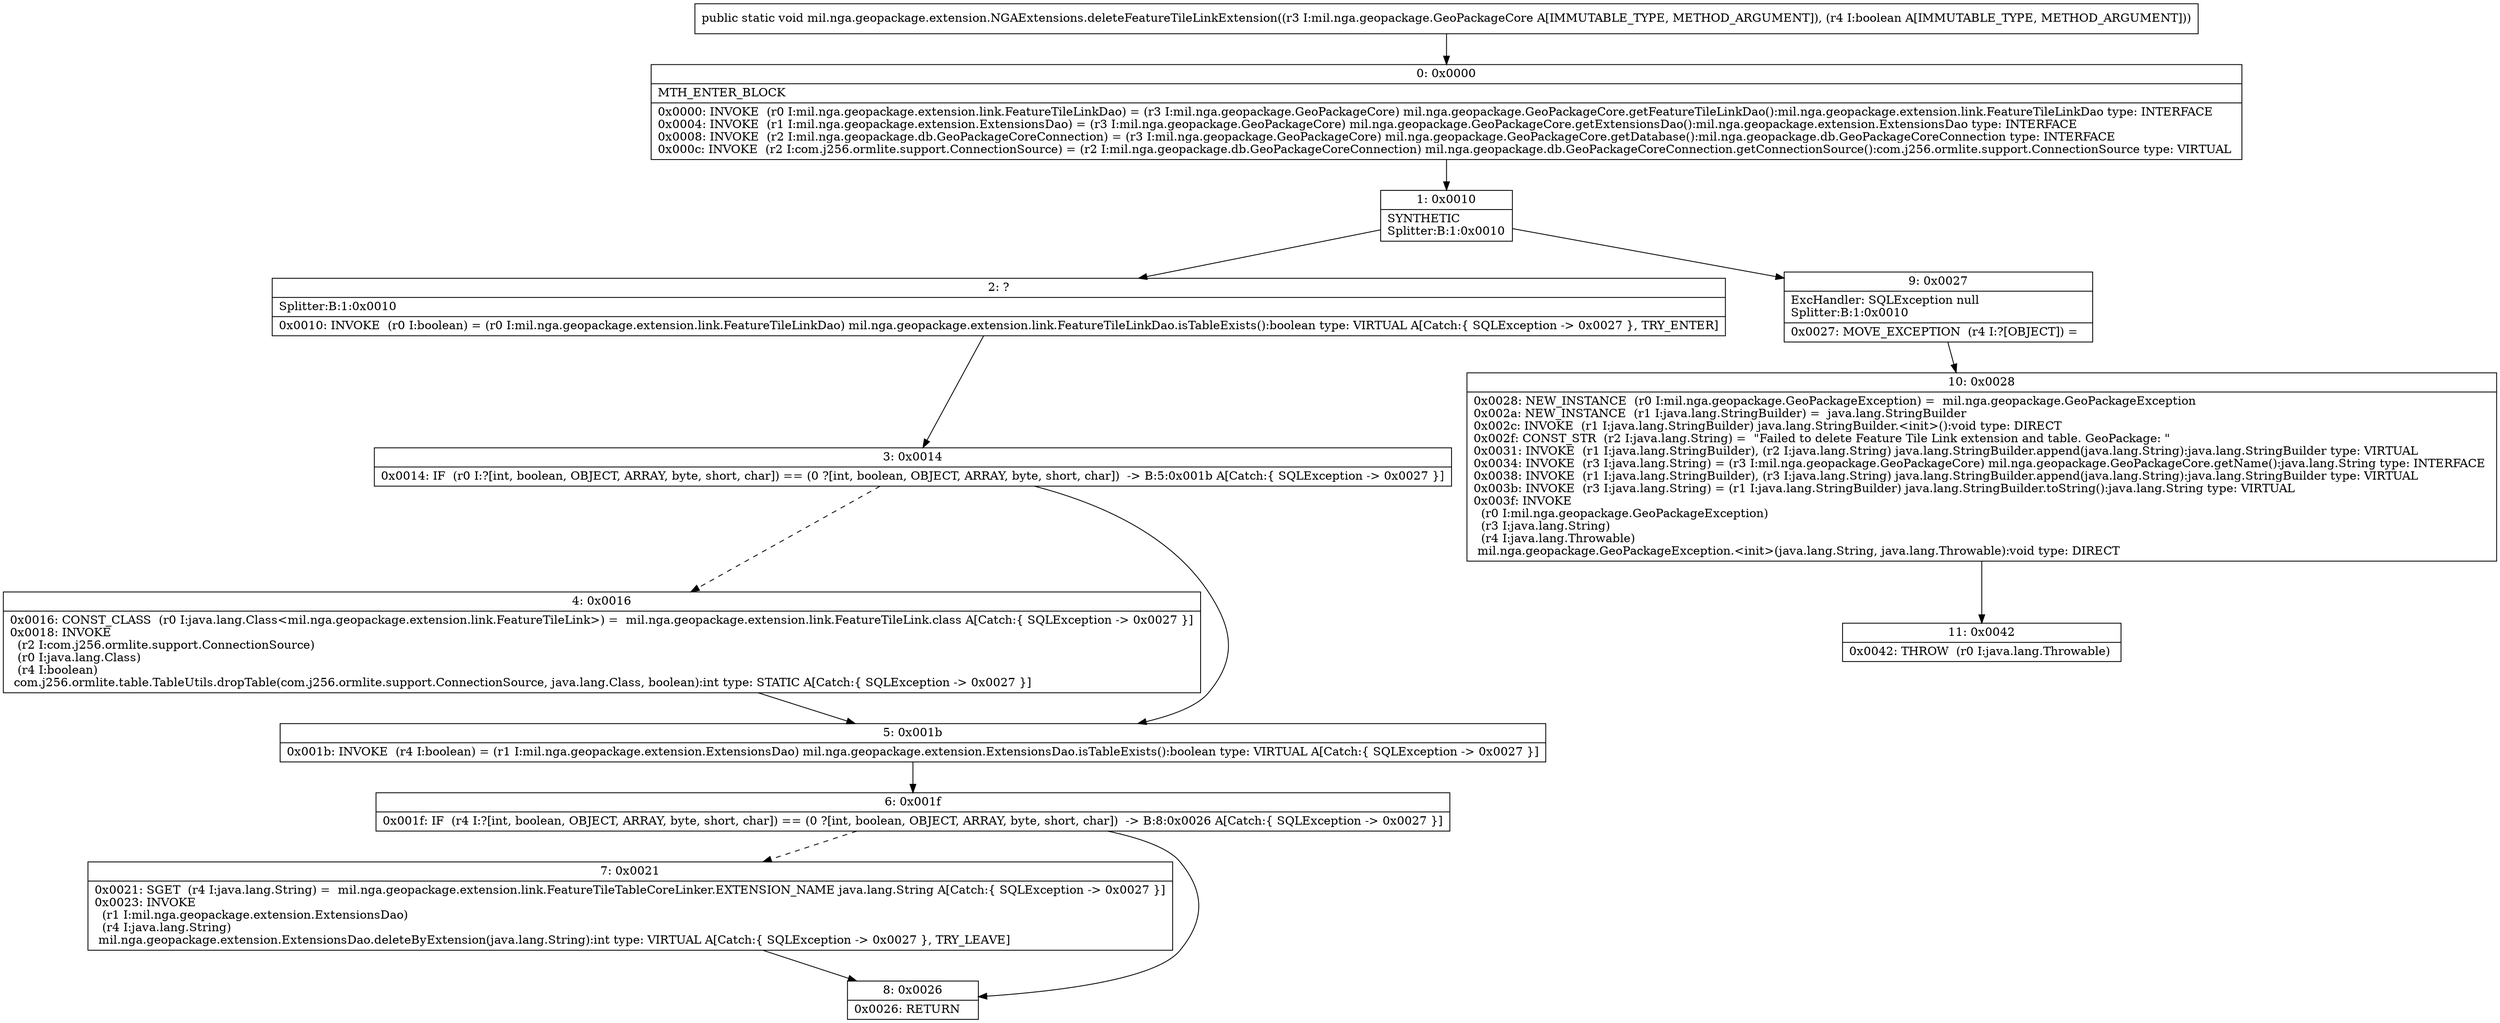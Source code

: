 digraph "CFG formil.nga.geopackage.extension.NGAExtensions.deleteFeatureTileLinkExtension(Lmil\/nga\/geopackage\/GeoPackageCore;Z)V" {
Node_0 [shape=record,label="{0\:\ 0x0000|MTH_ENTER_BLOCK\l|0x0000: INVOKE  (r0 I:mil.nga.geopackage.extension.link.FeatureTileLinkDao) = (r3 I:mil.nga.geopackage.GeoPackageCore) mil.nga.geopackage.GeoPackageCore.getFeatureTileLinkDao():mil.nga.geopackage.extension.link.FeatureTileLinkDao type: INTERFACE \l0x0004: INVOKE  (r1 I:mil.nga.geopackage.extension.ExtensionsDao) = (r3 I:mil.nga.geopackage.GeoPackageCore) mil.nga.geopackage.GeoPackageCore.getExtensionsDao():mil.nga.geopackage.extension.ExtensionsDao type: INTERFACE \l0x0008: INVOKE  (r2 I:mil.nga.geopackage.db.GeoPackageCoreConnection) = (r3 I:mil.nga.geopackage.GeoPackageCore) mil.nga.geopackage.GeoPackageCore.getDatabase():mil.nga.geopackage.db.GeoPackageCoreConnection type: INTERFACE \l0x000c: INVOKE  (r2 I:com.j256.ormlite.support.ConnectionSource) = (r2 I:mil.nga.geopackage.db.GeoPackageCoreConnection) mil.nga.geopackage.db.GeoPackageCoreConnection.getConnectionSource():com.j256.ormlite.support.ConnectionSource type: VIRTUAL \l}"];
Node_1 [shape=record,label="{1\:\ 0x0010|SYNTHETIC\lSplitter:B:1:0x0010\l}"];
Node_2 [shape=record,label="{2\:\ ?|Splitter:B:1:0x0010\l|0x0010: INVOKE  (r0 I:boolean) = (r0 I:mil.nga.geopackage.extension.link.FeatureTileLinkDao) mil.nga.geopackage.extension.link.FeatureTileLinkDao.isTableExists():boolean type: VIRTUAL A[Catch:\{ SQLException \-\> 0x0027 \}, TRY_ENTER]\l}"];
Node_3 [shape=record,label="{3\:\ 0x0014|0x0014: IF  (r0 I:?[int, boolean, OBJECT, ARRAY, byte, short, char]) == (0 ?[int, boolean, OBJECT, ARRAY, byte, short, char])  \-\> B:5:0x001b A[Catch:\{ SQLException \-\> 0x0027 \}]\l}"];
Node_4 [shape=record,label="{4\:\ 0x0016|0x0016: CONST_CLASS  (r0 I:java.lang.Class\<mil.nga.geopackage.extension.link.FeatureTileLink\>) =  mil.nga.geopackage.extension.link.FeatureTileLink.class A[Catch:\{ SQLException \-\> 0x0027 \}]\l0x0018: INVOKE  \l  (r2 I:com.j256.ormlite.support.ConnectionSource)\l  (r0 I:java.lang.Class)\l  (r4 I:boolean)\l com.j256.ormlite.table.TableUtils.dropTable(com.j256.ormlite.support.ConnectionSource, java.lang.Class, boolean):int type: STATIC A[Catch:\{ SQLException \-\> 0x0027 \}]\l}"];
Node_5 [shape=record,label="{5\:\ 0x001b|0x001b: INVOKE  (r4 I:boolean) = (r1 I:mil.nga.geopackage.extension.ExtensionsDao) mil.nga.geopackage.extension.ExtensionsDao.isTableExists():boolean type: VIRTUAL A[Catch:\{ SQLException \-\> 0x0027 \}]\l}"];
Node_6 [shape=record,label="{6\:\ 0x001f|0x001f: IF  (r4 I:?[int, boolean, OBJECT, ARRAY, byte, short, char]) == (0 ?[int, boolean, OBJECT, ARRAY, byte, short, char])  \-\> B:8:0x0026 A[Catch:\{ SQLException \-\> 0x0027 \}]\l}"];
Node_7 [shape=record,label="{7\:\ 0x0021|0x0021: SGET  (r4 I:java.lang.String) =  mil.nga.geopackage.extension.link.FeatureTileTableCoreLinker.EXTENSION_NAME java.lang.String A[Catch:\{ SQLException \-\> 0x0027 \}]\l0x0023: INVOKE  \l  (r1 I:mil.nga.geopackage.extension.ExtensionsDao)\l  (r4 I:java.lang.String)\l mil.nga.geopackage.extension.ExtensionsDao.deleteByExtension(java.lang.String):int type: VIRTUAL A[Catch:\{ SQLException \-\> 0x0027 \}, TRY_LEAVE]\l}"];
Node_8 [shape=record,label="{8\:\ 0x0026|0x0026: RETURN   \l}"];
Node_9 [shape=record,label="{9\:\ 0x0027|ExcHandler: SQLException null\lSplitter:B:1:0x0010\l|0x0027: MOVE_EXCEPTION  (r4 I:?[OBJECT]) =  \l}"];
Node_10 [shape=record,label="{10\:\ 0x0028|0x0028: NEW_INSTANCE  (r0 I:mil.nga.geopackage.GeoPackageException) =  mil.nga.geopackage.GeoPackageException \l0x002a: NEW_INSTANCE  (r1 I:java.lang.StringBuilder) =  java.lang.StringBuilder \l0x002c: INVOKE  (r1 I:java.lang.StringBuilder) java.lang.StringBuilder.\<init\>():void type: DIRECT \l0x002f: CONST_STR  (r2 I:java.lang.String) =  \"Failed to delete Feature Tile Link extension and table. GeoPackage: \" \l0x0031: INVOKE  (r1 I:java.lang.StringBuilder), (r2 I:java.lang.String) java.lang.StringBuilder.append(java.lang.String):java.lang.StringBuilder type: VIRTUAL \l0x0034: INVOKE  (r3 I:java.lang.String) = (r3 I:mil.nga.geopackage.GeoPackageCore) mil.nga.geopackage.GeoPackageCore.getName():java.lang.String type: INTERFACE \l0x0038: INVOKE  (r1 I:java.lang.StringBuilder), (r3 I:java.lang.String) java.lang.StringBuilder.append(java.lang.String):java.lang.StringBuilder type: VIRTUAL \l0x003b: INVOKE  (r3 I:java.lang.String) = (r1 I:java.lang.StringBuilder) java.lang.StringBuilder.toString():java.lang.String type: VIRTUAL \l0x003f: INVOKE  \l  (r0 I:mil.nga.geopackage.GeoPackageException)\l  (r3 I:java.lang.String)\l  (r4 I:java.lang.Throwable)\l mil.nga.geopackage.GeoPackageException.\<init\>(java.lang.String, java.lang.Throwable):void type: DIRECT \l}"];
Node_11 [shape=record,label="{11\:\ 0x0042|0x0042: THROW  (r0 I:java.lang.Throwable) \l}"];
MethodNode[shape=record,label="{public static void mil.nga.geopackage.extension.NGAExtensions.deleteFeatureTileLinkExtension((r3 I:mil.nga.geopackage.GeoPackageCore A[IMMUTABLE_TYPE, METHOD_ARGUMENT]), (r4 I:boolean A[IMMUTABLE_TYPE, METHOD_ARGUMENT])) }"];
MethodNode -> Node_0;
Node_0 -> Node_1;
Node_1 -> Node_2;
Node_1 -> Node_9;
Node_2 -> Node_3;
Node_3 -> Node_4[style=dashed];
Node_3 -> Node_5;
Node_4 -> Node_5;
Node_5 -> Node_6;
Node_6 -> Node_7[style=dashed];
Node_6 -> Node_8;
Node_7 -> Node_8;
Node_9 -> Node_10;
Node_10 -> Node_11;
}

